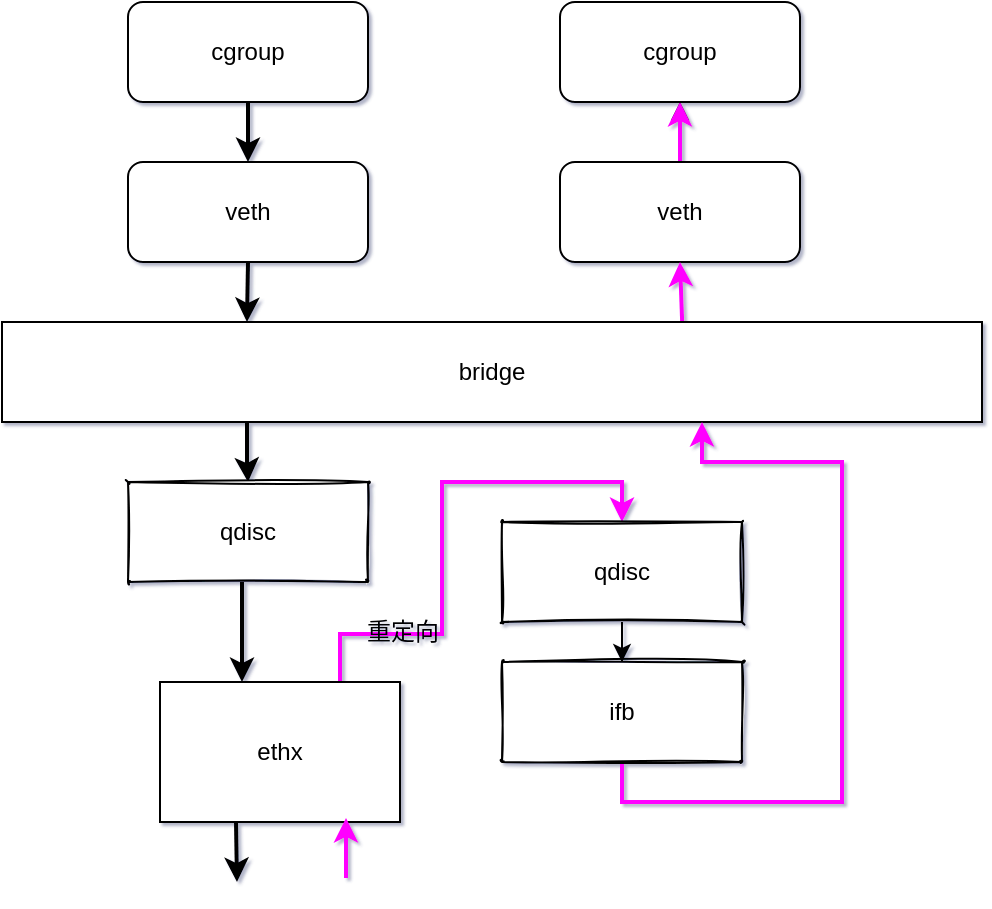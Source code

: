 <mxfile version="13.6.6" type="github">
  <diagram id="L1I_hUmojyBE8BETzkke" name="Page-1">
    <mxGraphModel dx="782" dy="479" grid="0" gridSize="10" guides="1" tooltips="1" connect="1" arrows="1" fold="1" page="1" pageScale="1" pageWidth="827" pageHeight="1169" background="none" math="0" shadow="1">
      <root>
        <mxCell id="0" />
        <mxCell id="1" parent="0" />
        <mxCell id="Ej0KS3feqkR7F9QyIKRm-9" style="edgeStyle=orthogonalEdgeStyle;rounded=0;orthogonalLoop=1;jettySize=auto;html=1;exitX=0.5;exitY=1;exitDx=0;exitDy=0;entryX=0.25;entryY=0;entryDx=0;entryDy=0;strokeWidth=2;" parent="1" source="Ej0KS3feqkR7F9QyIKRm-4" target="Ej0KS3feqkR7F9QyIKRm-5" edge="1">
          <mxGeometry relative="1" as="geometry" />
        </mxCell>
        <mxCell id="Ej0KS3feqkR7F9QyIKRm-4" value="veth" style="rounded=1;whiteSpace=wrap;html=1;" parent="1" vertex="1">
          <mxGeometry x="193" y="160" width="120" height="50" as="geometry" />
        </mxCell>
        <mxCell id="Ej0KS3feqkR7F9QyIKRm-14" value="" style="edgeStyle=orthogonalEdgeStyle;rounded=0;orthogonalLoop=1;jettySize=auto;html=1;exitX=0.25;exitY=1;exitDx=0;exitDy=0;strokeWidth=2;" parent="1" source="Ej0KS3feqkR7F9QyIKRm-5" target="Ej0KS3feqkR7F9QyIKRm-13" edge="1">
          <mxGeometry relative="1" as="geometry" />
        </mxCell>
        <mxCell id="Ej0KS3feqkR7F9QyIKRm-5" value="bridge" style="rounded=1;whiteSpace=wrap;html=1;arcSize=0;" parent="1" vertex="1">
          <mxGeometry x="130" y="240" width="490" height="50" as="geometry" />
        </mxCell>
        <mxCell id="4TyX76-_AiAklSHuniO7-6" value="" style="edgeStyle=orthogonalEdgeStyle;rounded=0;orthogonalLoop=1;jettySize=auto;html=1;" edge="1" parent="1" source="Ej0KS3feqkR7F9QyIKRm-6" target="4TyX76-_AiAklSHuniO7-2">
          <mxGeometry relative="1" as="geometry" />
        </mxCell>
        <mxCell id="4TyX76-_AiAklSHuniO7-11" value="" style="edgeStyle=orthogonalEdgeStyle;rounded=0;orthogonalLoop=1;jettySize=auto;html=1;strokeColor=#FF00FF;strokeWidth=2;" edge="1" parent="1" source="Ej0KS3feqkR7F9QyIKRm-6" target="4TyX76-_AiAklSHuniO7-2">
          <mxGeometry relative="1" as="geometry" />
        </mxCell>
        <mxCell id="Ej0KS3feqkR7F9QyIKRm-6" value="veth" style="rounded=1;whiteSpace=wrap;html=1;" parent="1" vertex="1">
          <mxGeometry x="409" y="160" width="120" height="50" as="geometry" />
        </mxCell>
        <mxCell id="Ej0KS3feqkR7F9QyIKRm-25" style="edgeStyle=orthogonalEdgeStyle;rounded=0;orthogonalLoop=1;jettySize=auto;html=1;entryX=0.5;entryY=0;entryDx=0;entryDy=0;exitX=0.75;exitY=0;exitDx=0;exitDy=0;strokeColor=#FF00FF;strokeWidth=2;" parent="1" source="Ej0KS3feqkR7F9QyIKRm-12" target="Ej0KS3feqkR7F9QyIKRm-21" edge="1">
          <mxGeometry relative="1" as="geometry">
            <mxPoint x="320" y="460" as="sourcePoint" />
            <Array as="points">
              <mxPoint x="299" y="396" />
              <mxPoint x="350" y="396" />
              <mxPoint x="350" y="320" />
              <mxPoint x="440" y="320" />
            </Array>
          </mxGeometry>
        </mxCell>
        <mxCell id="Ej0KS3feqkR7F9QyIKRm-12" value="ethx" style="rounded=1;whiteSpace=wrap;html=1;arcSize=0;gradientColor=#ffffff;gradientDirection=north;shadow=0;sketch=0;glass=0;" parent="1" vertex="1">
          <mxGeometry x="209" y="420" width="120" height="70" as="geometry" />
        </mxCell>
        <mxCell id="Ej0KS3feqkR7F9QyIKRm-15" value="" style="edgeStyle=orthogonalEdgeStyle;rounded=0;orthogonalLoop=1;jettySize=auto;html=1;strokeWidth=2;" parent="1" source="Ej0KS3feqkR7F9QyIKRm-13" target="Ej0KS3feqkR7F9QyIKRm-12" edge="1">
          <mxGeometry relative="1" as="geometry">
            <Array as="points">
              <mxPoint x="250" y="400" />
              <mxPoint x="250" y="400" />
            </Array>
          </mxGeometry>
        </mxCell>
        <mxCell id="Ej0KS3feqkR7F9QyIKRm-13" value="qdisc" style="rounded=1;whiteSpace=wrap;html=1;arcSize=0;sketch=1;" parent="1" vertex="1">
          <mxGeometry x="193" y="320" width="120" height="50" as="geometry" />
        </mxCell>
        <mxCell id="Ej0KS3feqkR7F9QyIKRm-28" value="" style="edgeStyle=orthogonalEdgeStyle;rounded=0;orthogonalLoop=1;jettySize=auto;html=1;" parent="1" source="Ej0KS3feqkR7F9QyIKRm-21" target="Ej0KS3feqkR7F9QyIKRm-27" edge="1">
          <mxGeometry relative="1" as="geometry" />
        </mxCell>
        <mxCell id="Ej0KS3feqkR7F9QyIKRm-21" value="qdisc" style="rounded=1;whiteSpace=wrap;html=1;arcSize=0;sketch=1;" parent="1" vertex="1">
          <mxGeometry x="380" y="340" width="120" height="50" as="geometry" />
        </mxCell>
        <mxCell id="Ej0KS3feqkR7F9QyIKRm-30" style="edgeStyle=orthogonalEdgeStyle;rounded=0;orthogonalLoop=1;jettySize=auto;html=1;exitX=0.5;exitY=1;exitDx=0;exitDy=0;strokeColor=#FF00FF;strokeWidth=2;" parent="1" source="Ej0KS3feqkR7F9QyIKRm-27" edge="1">
          <mxGeometry relative="1" as="geometry">
            <mxPoint x="480" y="290" as="targetPoint" />
            <Array as="points">
              <mxPoint x="440" y="480" />
              <mxPoint x="550" y="480" />
              <mxPoint x="550" y="310" />
              <mxPoint x="480" y="310" />
              <mxPoint x="480" y="290" />
            </Array>
          </mxGeometry>
        </mxCell>
        <mxCell id="Ej0KS3feqkR7F9QyIKRm-27" value="ifb" style="rounded=1;whiteSpace=wrap;html=1;arcSize=0;sketch=1;" parent="1" vertex="1">
          <mxGeometry x="380" y="410" width="120" height="50" as="geometry" />
        </mxCell>
        <mxCell id="4TyX76-_AiAklSHuniO7-4" value="" style="edgeStyle=orthogonalEdgeStyle;rounded=0;orthogonalLoop=1;jettySize=auto;html=1;entryX=0.5;entryY=0;entryDx=0;entryDy=0;strokeWidth=2;" edge="1" parent="1" source="4TyX76-_AiAklSHuniO7-1" target="Ej0KS3feqkR7F9QyIKRm-4">
          <mxGeometry relative="1" as="geometry" />
        </mxCell>
        <mxCell id="4TyX76-_AiAklSHuniO7-1" value="cgroup" style="rounded=1;whiteSpace=wrap;html=1;" vertex="1" parent="1">
          <mxGeometry x="193" y="80" width="120" height="50" as="geometry" />
        </mxCell>
        <mxCell id="4TyX76-_AiAklSHuniO7-2" value="cgroup" style="rounded=1;whiteSpace=wrap;html=1;" vertex="1" parent="1">
          <mxGeometry x="409" y="80" width="120" height="50" as="geometry" />
        </mxCell>
        <mxCell id="4TyX76-_AiAklSHuniO7-10" value="" style="endArrow=classic;html=1;entryX=0.5;entryY=1;entryDx=0;entryDy=0;exitX=0.694;exitY=-0.01;exitDx=0;exitDy=0;exitPerimeter=0;strokeColor=#FF00FF;strokeWidth=2;" edge="1" parent="1" source="Ej0KS3feqkR7F9QyIKRm-5" target="Ej0KS3feqkR7F9QyIKRm-6">
          <mxGeometry width="50" height="50" relative="1" as="geometry">
            <mxPoint x="380" y="270" as="sourcePoint" />
            <mxPoint x="430" y="220" as="targetPoint" />
          </mxGeometry>
        </mxCell>
        <mxCell id="4TyX76-_AiAklSHuniO7-13" value="重定向" style="text;html=1;align=center;verticalAlign=middle;resizable=0;points=[];autosize=1;" vertex="1" parent="1">
          <mxGeometry x="307" y="386" width="46" height="18" as="geometry" />
        </mxCell>
        <mxCell id="4TyX76-_AiAklSHuniO7-17" value="" style="edgeStyle=orthogonalEdgeStyle;rounded=0;orthogonalLoop=1;jettySize=auto;html=1;strokeColor=#FF00FF;strokeWidth=2;" edge="1" parent="1">
          <mxGeometry relative="1" as="geometry">
            <mxPoint x="302" y="518" as="sourcePoint" />
            <mxPoint x="302" y="488" as="targetPoint" />
          </mxGeometry>
        </mxCell>
        <mxCell id="4TyX76-_AiAklSHuniO7-18" value="" style="edgeStyle=orthogonalEdgeStyle;rounded=0;orthogonalLoop=1;jettySize=auto;html=1;exitX=0.25;exitY=1;exitDx=0;exitDy=0;strokeWidth=2;" edge="1" parent="1">
          <mxGeometry relative="1" as="geometry">
            <mxPoint x="247" y="490" as="sourcePoint" />
            <mxPoint x="247.5" y="520" as="targetPoint" />
          </mxGeometry>
        </mxCell>
      </root>
    </mxGraphModel>
  </diagram>
</mxfile>
